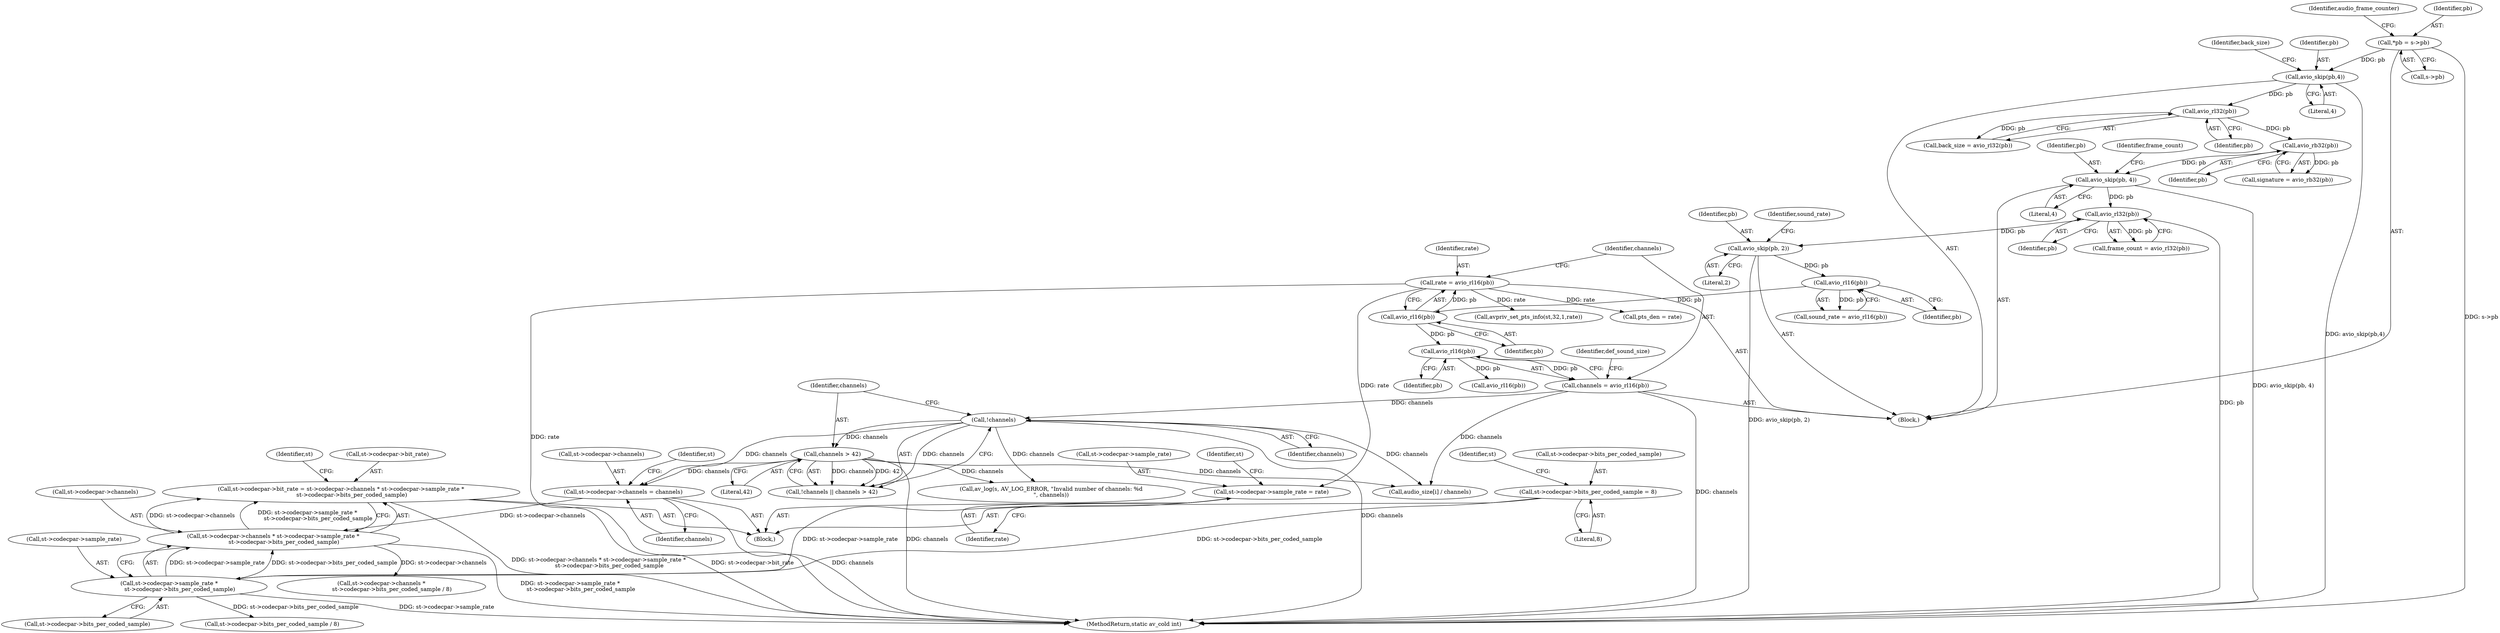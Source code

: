 digraph "0_FFmpeg_96f24d1bee7fe7bac08e2b7c74db1a046c9dc0de@integer" {
"1000376" [label="(Call,st->codecpar->bit_rate = st->codecpar->channels * st->codecpar->sample_rate *\n            st->codecpar->bits_per_coded_sample)"];
"1000382" [label="(Call,st->codecpar->channels * st->codecpar->sample_rate *\n            st->codecpar->bits_per_coded_sample)"];
"1000355" [label="(Call,st->codecpar->channels = channels)"];
"1000304" [label="(Call,!channels)"];
"1000206" [label="(Call,channels = avio_rl16(pb))"];
"1000208" [label="(Call,avio_rl16(pb))"];
"1000204" [label="(Call,avio_rl16(pb))"];
"1000200" [label="(Call,avio_rl16(pb))"];
"1000195" [label="(Call,avio_skip(pb, 2))"];
"1000178" [label="(Call,avio_rl32(pb))"];
"1000173" [label="(Call,avio_skip(pb, 4))"];
"1000171" [label="(Call,avio_rb32(pb))"];
"1000167" [label="(Call,avio_rl32(pb))"];
"1000162" [label="(Call,avio_skip(pb,4))"];
"1000116" [label="(Call,*pb = s->pb)"];
"1000306" [label="(Call,channels > 42)"];
"1000388" [label="(Call,st->codecpar->sample_rate *\n            st->codecpar->bits_per_coded_sample)"];
"1000369" [label="(Call,st->codecpar->sample_rate = rate)"];
"1000202" [label="(Call,rate = avio_rl16(pb))"];
"1000362" [label="(Call,st->codecpar->bits_per_coded_sample = 8)"];
"1000204" [label="(Call,avio_rl16(pb))"];
"1000388" [label="(Call,st->codecpar->sample_rate *\n            st->codecpar->bits_per_coded_sample)"];
"1000197" [label="(Literal,2)"];
"1000164" [label="(Literal,4)"];
"1000125" [label="(Identifier,audio_frame_counter)"];
"1000165" [label="(Call,back_size = avio_rl32(pb))"];
"1000356" [label="(Call,st->codecpar->channels)"];
"1000203" [label="(Identifier,rate)"];
"1000195" [label="(Call,avio_skip(pb, 2))"];
"1000202" [label="(Call,rate = avio_rl16(pb))"];
"1000201" [label="(Identifier,pb)"];
"1000163" [label="(Identifier,pb)"];
"1000394" [label="(Call,st->codecpar->bits_per_coded_sample)"];
"1000173" [label="(Call,avio_skip(pb, 4))"];
"1000376" [label="(Call,st->codecpar->bit_rate = st->codecpar->channels * st->codecpar->sample_rate *\n            st->codecpar->bits_per_coded_sample)"];
"1000361" [label="(Identifier,channels)"];
"1000198" [label="(Call,sound_rate = avio_rl16(pb))"];
"1000176" [label="(Call,frame_count = avio_rl32(pb))"];
"1000306" [label="(Call,channels > 42)"];
"1000303" [label="(Call,!channels || channels > 42)"];
"1000365" [label="(Identifier,st)"];
"1000304" [label="(Call,!channels)"];
"1000177" [label="(Identifier,frame_count)"];
"1000179" [label="(Identifier,pb)"];
"1000372" [label="(Identifier,st)"];
"1000114" [label="(Block,)"];
"1000310" [label="(Call,av_log(s, AV_LOG_ERROR, \"Invalid number of channels: %d\n\", channels))"];
"1000166" [label="(Identifier,back_size)"];
"1000362" [label="(Call,st->codecpar->bits_per_coded_sample = 8)"];
"1000355" [label="(Call,st->codecpar->channels = channels)"];
"1000200" [label="(Call,avio_rl16(pb))"];
"1000209" [label="(Identifier,pb)"];
"1000402" [label="(Identifier,st)"];
"1000207" [label="(Identifier,channels)"];
"1000382" [label="(Call,st->codecpar->channels * st->codecpar->sample_rate *\n            st->codecpar->bits_per_coded_sample)"];
"1000383" [label="(Call,st->codecpar->channels)"];
"1000205" [label="(Identifier,pb)"];
"1000370" [label="(Call,st->codecpar->sample_rate)"];
"1000167" [label="(Call,avio_rl32(pb))"];
"1000363" [label="(Call,st->codecpar->bits_per_coded_sample)"];
"1000610" [label="(MethodReturn,static av_cold int)"];
"1000405" [label="(Call,st->codecpar->channels *\n            st->codecpar->bits_per_coded_sample / 8)"];
"1000389" [label="(Call,st->codecpar->sample_rate)"];
"1000308" [label="(Literal,42)"];
"1000377" [label="(Call,st->codecpar->bit_rate)"];
"1000199" [label="(Identifier,sound_rate)"];
"1000162" [label="(Call,avio_skip(pb,4))"];
"1000211" [label="(Identifier,def_sound_size)"];
"1000375" [label="(Identifier,rate)"];
"1000178" [label="(Call,avio_rl32(pb))"];
"1000117" [label="(Identifier,pb)"];
"1000411" [label="(Call,st->codecpar->bits_per_coded_sample / 8)"];
"1000418" [label="(Call,avpriv_set_pts_info(st,32,1,rate))"];
"1000169" [label="(Call,signature = avio_rb32(pb))"];
"1000368" [label="(Literal,8)"];
"1000572" [label="(Call,audio_size[i] / channels)"];
"1000301" [label="(Block,)"];
"1000307" [label="(Identifier,channels)"];
"1000206" [label="(Call,channels = avio_rl16(pb))"];
"1000320" [label="(Call,pts_den = rate)"];
"1000208" [label="(Call,avio_rl16(pb))"];
"1000116" [label="(Call,*pb = s->pb)"];
"1000369" [label="(Call,st->codecpar->sample_rate = rate)"];
"1000171" [label="(Call,avio_rb32(pb))"];
"1000379" [label="(Identifier,st)"];
"1000305" [label="(Identifier,channels)"];
"1000175" [label="(Literal,4)"];
"1000168" [label="(Identifier,pb)"];
"1000172" [label="(Identifier,pb)"];
"1000118" [label="(Call,s->pb)"];
"1000174" [label="(Identifier,pb)"];
"1000212" [label="(Call,avio_rl16(pb))"];
"1000196" [label="(Identifier,pb)"];
"1000376" -> "1000301"  [label="AST: "];
"1000376" -> "1000382"  [label="CFG: "];
"1000377" -> "1000376"  [label="AST: "];
"1000382" -> "1000376"  [label="AST: "];
"1000402" -> "1000376"  [label="CFG: "];
"1000376" -> "1000610"  [label="DDG: st->codecpar->bit_rate"];
"1000376" -> "1000610"  [label="DDG: st->codecpar->channels * st->codecpar->sample_rate *\n            st->codecpar->bits_per_coded_sample"];
"1000382" -> "1000376"  [label="DDG: st->codecpar->channels"];
"1000382" -> "1000376"  [label="DDG: st->codecpar->sample_rate *\n            st->codecpar->bits_per_coded_sample"];
"1000382" -> "1000388"  [label="CFG: "];
"1000383" -> "1000382"  [label="AST: "];
"1000388" -> "1000382"  [label="AST: "];
"1000382" -> "1000610"  [label="DDG: st->codecpar->sample_rate *\n            st->codecpar->bits_per_coded_sample"];
"1000355" -> "1000382"  [label="DDG: st->codecpar->channels"];
"1000388" -> "1000382"  [label="DDG: st->codecpar->sample_rate"];
"1000388" -> "1000382"  [label="DDG: st->codecpar->bits_per_coded_sample"];
"1000382" -> "1000405"  [label="DDG: st->codecpar->channels"];
"1000355" -> "1000301"  [label="AST: "];
"1000355" -> "1000361"  [label="CFG: "];
"1000356" -> "1000355"  [label="AST: "];
"1000361" -> "1000355"  [label="AST: "];
"1000365" -> "1000355"  [label="CFG: "];
"1000355" -> "1000610"  [label="DDG: channels"];
"1000304" -> "1000355"  [label="DDG: channels"];
"1000306" -> "1000355"  [label="DDG: channels"];
"1000304" -> "1000303"  [label="AST: "];
"1000304" -> "1000305"  [label="CFG: "];
"1000305" -> "1000304"  [label="AST: "];
"1000307" -> "1000304"  [label="CFG: "];
"1000303" -> "1000304"  [label="CFG: "];
"1000304" -> "1000610"  [label="DDG: channels"];
"1000304" -> "1000303"  [label="DDG: channels"];
"1000206" -> "1000304"  [label="DDG: channels"];
"1000304" -> "1000306"  [label="DDG: channels"];
"1000304" -> "1000310"  [label="DDG: channels"];
"1000304" -> "1000572"  [label="DDG: channels"];
"1000206" -> "1000114"  [label="AST: "];
"1000206" -> "1000208"  [label="CFG: "];
"1000207" -> "1000206"  [label="AST: "];
"1000208" -> "1000206"  [label="AST: "];
"1000211" -> "1000206"  [label="CFG: "];
"1000206" -> "1000610"  [label="DDG: channels"];
"1000208" -> "1000206"  [label="DDG: pb"];
"1000206" -> "1000572"  [label="DDG: channels"];
"1000208" -> "1000209"  [label="CFG: "];
"1000209" -> "1000208"  [label="AST: "];
"1000204" -> "1000208"  [label="DDG: pb"];
"1000208" -> "1000212"  [label="DDG: pb"];
"1000204" -> "1000202"  [label="AST: "];
"1000204" -> "1000205"  [label="CFG: "];
"1000205" -> "1000204"  [label="AST: "];
"1000202" -> "1000204"  [label="CFG: "];
"1000204" -> "1000202"  [label="DDG: pb"];
"1000200" -> "1000204"  [label="DDG: pb"];
"1000200" -> "1000198"  [label="AST: "];
"1000200" -> "1000201"  [label="CFG: "];
"1000201" -> "1000200"  [label="AST: "];
"1000198" -> "1000200"  [label="CFG: "];
"1000200" -> "1000198"  [label="DDG: pb"];
"1000195" -> "1000200"  [label="DDG: pb"];
"1000195" -> "1000114"  [label="AST: "];
"1000195" -> "1000197"  [label="CFG: "];
"1000196" -> "1000195"  [label="AST: "];
"1000197" -> "1000195"  [label="AST: "];
"1000199" -> "1000195"  [label="CFG: "];
"1000195" -> "1000610"  [label="DDG: avio_skip(pb, 2)"];
"1000178" -> "1000195"  [label="DDG: pb"];
"1000178" -> "1000176"  [label="AST: "];
"1000178" -> "1000179"  [label="CFG: "];
"1000179" -> "1000178"  [label="AST: "];
"1000176" -> "1000178"  [label="CFG: "];
"1000178" -> "1000610"  [label="DDG: pb"];
"1000178" -> "1000176"  [label="DDG: pb"];
"1000173" -> "1000178"  [label="DDG: pb"];
"1000173" -> "1000114"  [label="AST: "];
"1000173" -> "1000175"  [label="CFG: "];
"1000174" -> "1000173"  [label="AST: "];
"1000175" -> "1000173"  [label="AST: "];
"1000177" -> "1000173"  [label="CFG: "];
"1000173" -> "1000610"  [label="DDG: avio_skip(pb, 4)"];
"1000171" -> "1000173"  [label="DDG: pb"];
"1000171" -> "1000169"  [label="AST: "];
"1000171" -> "1000172"  [label="CFG: "];
"1000172" -> "1000171"  [label="AST: "];
"1000169" -> "1000171"  [label="CFG: "];
"1000171" -> "1000169"  [label="DDG: pb"];
"1000167" -> "1000171"  [label="DDG: pb"];
"1000167" -> "1000165"  [label="AST: "];
"1000167" -> "1000168"  [label="CFG: "];
"1000168" -> "1000167"  [label="AST: "];
"1000165" -> "1000167"  [label="CFG: "];
"1000167" -> "1000165"  [label="DDG: pb"];
"1000162" -> "1000167"  [label="DDG: pb"];
"1000162" -> "1000114"  [label="AST: "];
"1000162" -> "1000164"  [label="CFG: "];
"1000163" -> "1000162"  [label="AST: "];
"1000164" -> "1000162"  [label="AST: "];
"1000166" -> "1000162"  [label="CFG: "];
"1000162" -> "1000610"  [label="DDG: avio_skip(pb,4)"];
"1000116" -> "1000162"  [label="DDG: pb"];
"1000116" -> "1000114"  [label="AST: "];
"1000116" -> "1000118"  [label="CFG: "];
"1000117" -> "1000116"  [label="AST: "];
"1000118" -> "1000116"  [label="AST: "];
"1000125" -> "1000116"  [label="CFG: "];
"1000116" -> "1000610"  [label="DDG: s->pb"];
"1000306" -> "1000303"  [label="AST: "];
"1000306" -> "1000308"  [label="CFG: "];
"1000307" -> "1000306"  [label="AST: "];
"1000308" -> "1000306"  [label="AST: "];
"1000303" -> "1000306"  [label="CFG: "];
"1000306" -> "1000610"  [label="DDG: channels"];
"1000306" -> "1000303"  [label="DDG: channels"];
"1000306" -> "1000303"  [label="DDG: 42"];
"1000306" -> "1000310"  [label="DDG: channels"];
"1000306" -> "1000572"  [label="DDG: channels"];
"1000388" -> "1000394"  [label="CFG: "];
"1000389" -> "1000388"  [label="AST: "];
"1000394" -> "1000388"  [label="AST: "];
"1000388" -> "1000610"  [label="DDG: st->codecpar->sample_rate"];
"1000369" -> "1000388"  [label="DDG: st->codecpar->sample_rate"];
"1000362" -> "1000388"  [label="DDG: st->codecpar->bits_per_coded_sample"];
"1000388" -> "1000411"  [label="DDG: st->codecpar->bits_per_coded_sample"];
"1000369" -> "1000301"  [label="AST: "];
"1000369" -> "1000375"  [label="CFG: "];
"1000370" -> "1000369"  [label="AST: "];
"1000375" -> "1000369"  [label="AST: "];
"1000379" -> "1000369"  [label="CFG: "];
"1000202" -> "1000369"  [label="DDG: rate"];
"1000202" -> "1000114"  [label="AST: "];
"1000203" -> "1000202"  [label="AST: "];
"1000207" -> "1000202"  [label="CFG: "];
"1000202" -> "1000610"  [label="DDG: rate"];
"1000202" -> "1000320"  [label="DDG: rate"];
"1000202" -> "1000418"  [label="DDG: rate"];
"1000362" -> "1000301"  [label="AST: "];
"1000362" -> "1000368"  [label="CFG: "];
"1000363" -> "1000362"  [label="AST: "];
"1000368" -> "1000362"  [label="AST: "];
"1000372" -> "1000362"  [label="CFG: "];
}
